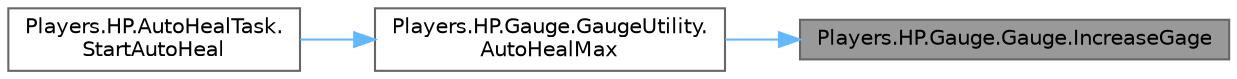 digraph "Players.HP.Gauge.Gauge.IncreaseGage"
{
 // LATEX_PDF_SIZE
  bgcolor="transparent";
  edge [fontname=Helvetica,fontsize=10,labelfontname=Helvetica,labelfontsize=10];
  node [fontname=Helvetica,fontsize=10,shape=box,height=0.2,width=0.4];
  rankdir="RL";
  Node1 [id="Node000001",label="Players.HP.Gauge.Gauge.IncreaseGage",height=0.2,width=0.4,color="gray40", fillcolor="grey60", style="filled", fontcolor="black",tooltip="increaseValueだけゲージを増加させる"];
  Node1 -> Node2 [id="edge1_Node000001_Node000002",dir="back",color="steelblue1",style="solid",tooltip=" "];
  Node2 [id="Node000002",label="Players.HP.Gauge.GaugeUtility.\lAutoHealMax",height=0.2,width=0.4,color="grey40", fillcolor="white", style="filled",URL="$classPlayers_1_1HP_1_1Gauge_1_1GaugeUtility.html#a316ec6447518e0adc174e060aeab3f83",tooltip=" "];
  Node2 -> Node3 [id="edge2_Node000002_Node000003",dir="back",color="steelblue1",style="solid",tooltip=" "];
  Node3 [id="Node000003",label="Players.HP.AutoHealTask.\lStartAutoHeal",height=0.2,width=0.4,color="grey40", fillcolor="white", style="filled",URL="$classPlayers_1_1HP_1_1AutoHealTask.html#ac4e1476566f65fc2f28475bf24912127",tooltip=" "];
}
